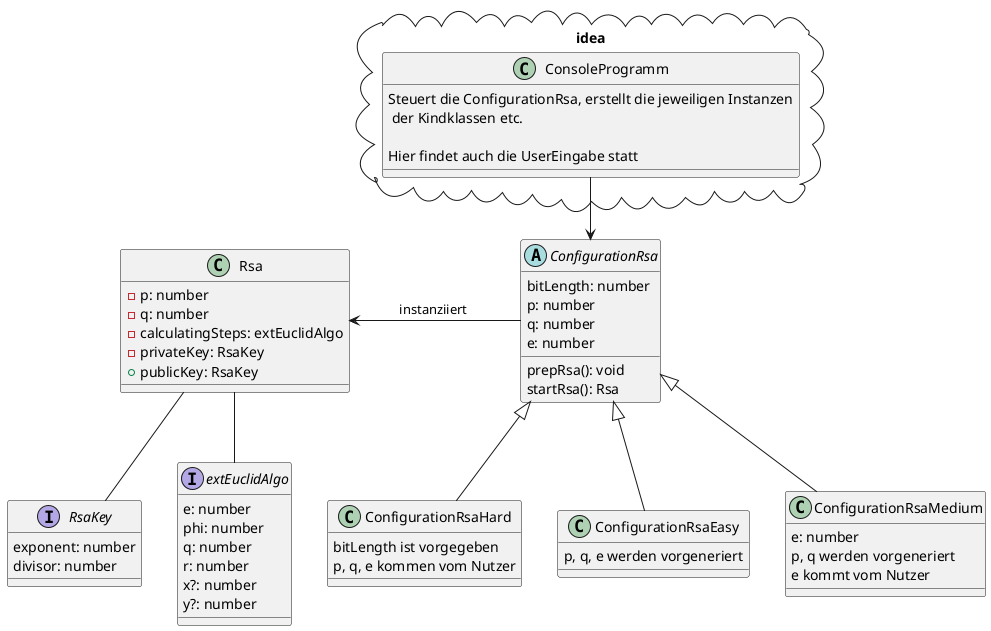 @startuml "class diagram rsa"
'https://plantuml.com/class-diagram
'top to bottom direction
'left to right direction
skinparam groupInheritance 4

abstract class ConfigurationRsa{
    bitLength: number
    p: number
    q: number
    e: number
    prepRsa(): void
    startRsa(): Rsa
}

class ConfigurationRsaEasy{
p, q, e werden vorgeneriert
}
class ConfigurationRsaMedium{
    e: number
    p, q werden vorgeneriert
    e kommt vom Nutzer
}
class ConfigurationRsaHard{
    bitLength ist vorgegeben
    p, q, e kommen vom Nutzer
}

ConfigurationRsaEasy --u|> ConfigurationRsa
ConfigurationRsaMedium --u|> ConfigurationRsa
ConfigurationRsaHard --u|> ConfigurationRsa

class Rsa{
-p: number
-q: number
-calculatingSteps: extEuclidAlgo
-privateKey: RsaKey
+publicKey: RsaKey
}

interface RsaKey {
exponent: number
divisor: number
}

interface extEuclidAlgo {
    e: number
    phi: number
    q: number
    r: number
    x?: number
    y?: number
}
Rsa -- RsaKey
Rsa -- extEuclidAlgo
Rsa <- ConfigurationRsa: "instanziiert "

package idea <<Cloud>>{
    class ConsoleProgramm{
        Steuert die ConfigurationRsa, erstellt die jeweiligen Instanzen\n der Kindklassen etc.
        \nHier findet auch die UserEingabe statt
    }
}
ConsoleProgramm --> ConfigurationRsa
@enduml
